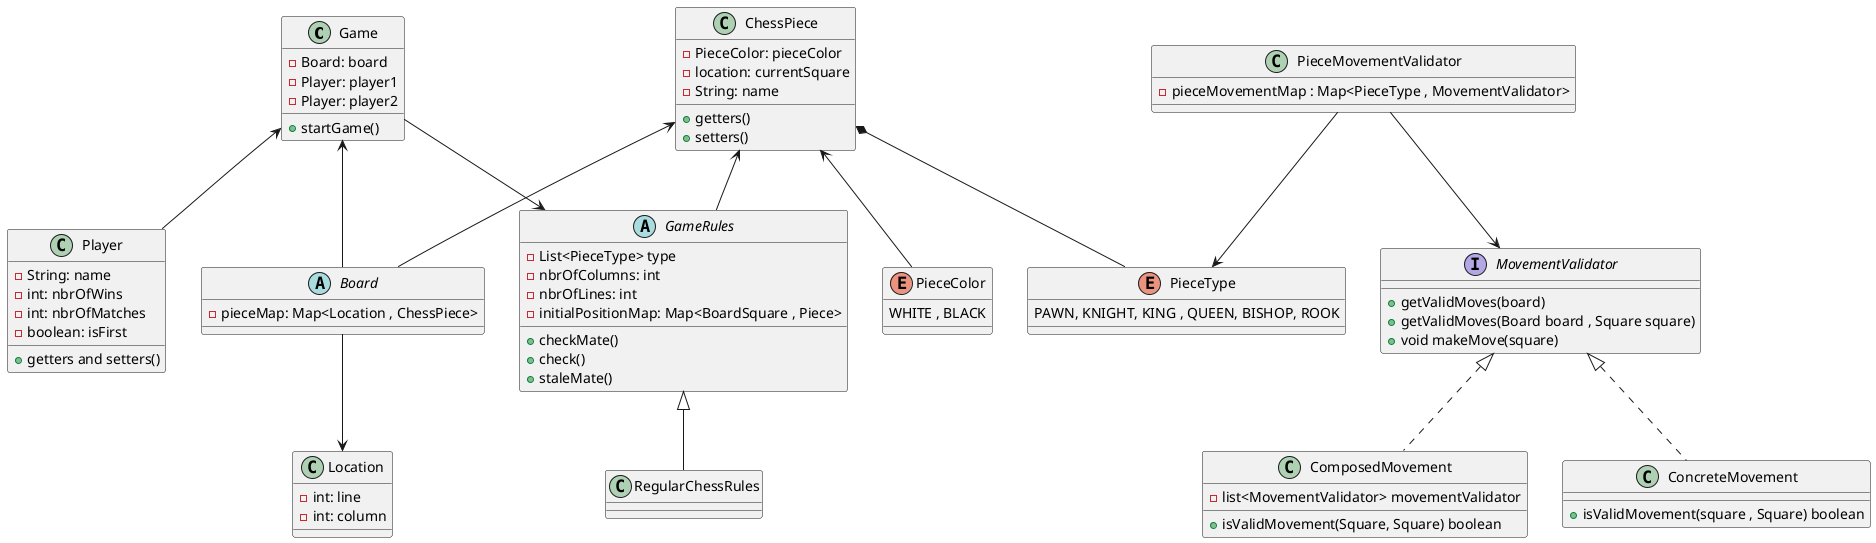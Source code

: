 @startuml
class Game{
 - Board: board
 - Player: player1
 - Player: player2

 + startGame()
}

abstract class Board{
-pieceMap: Map<Location , ChessPiece>
}

class Location{
- int: line
- int: column

}

class ChessPiece{
- PieceColor: pieceColor
- location: currentSquare
- String: name

+ getters()
+ setters()
}
enum PieceColor{
    WHITE , BLACK
}

enum PieceType{
PAWN, KNIGHT, KING , QUEEN, BISHOP, ROOK
}

abstract class GameRules{
- List<PieceType> type
- nbrOfColumns: int
- nbrOfLines: int
- initialPositionMap: Map<BoardSquare , Piece>
    + checkMate()
    + check()
    + staleMate()
}
class RegularChessRules extends GameRules{}
class Player{
 -String: name
 -int: nbrOfWins
 -int: nbrOfMatches
 -boolean: isFirst
 +getters and setters()
}

class PieceMovementValidator {
 - pieceMovementMap : Map<PieceType , MovementValidator>
}

interface MovementValidator{
+ getValidMoves(board)
+ getValidMoves(Board board , Square square)
+ void makeMove(square)
}
class ComposedMovement implements MovementValidator{
- list<MovementValidator> movementValidator
+ isValidMovement(Square, Square) boolean
}
class ConcreteMovement implements MovementValidator{
+ isValidMovement(square , Square) boolean
}
Board --> Location
ChessPiece <-- GameRules
ChessPiece <-- PieceColor
Game <-- Board
ChessPiece <-- Board
Game --> GameRules
Game <-- Player
ChessPiece *-- PieceType
PieceMovementValidator --> PieceType
PieceMovementValidator --> MovementValidator
@enduml
//Board es un mapa, que cada location es un Key y la Key tiene un ChessPiece